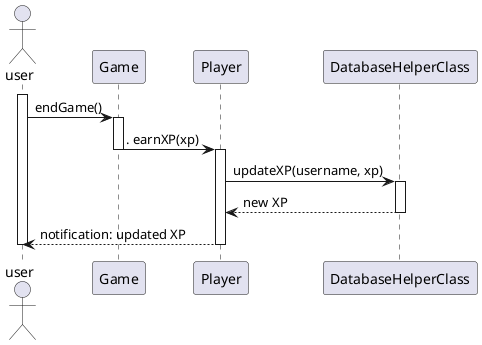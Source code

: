 @startuml
actor user

participant Game as G
participant Player as U
participant DatabaseHelperClass as db

activate user

                user -> G: endGame()
                activate G
         

                G -> U:. earnXP(xp)
deactivate G
                activate U
                        U -> db: updateXP(username, xp)
                        activate db
                                db --> U: new XP
                                deactivate db
'                        U --> G: ok
U --> user: notification: updated XP
deactivate user
                        deactivate U
@enduml

